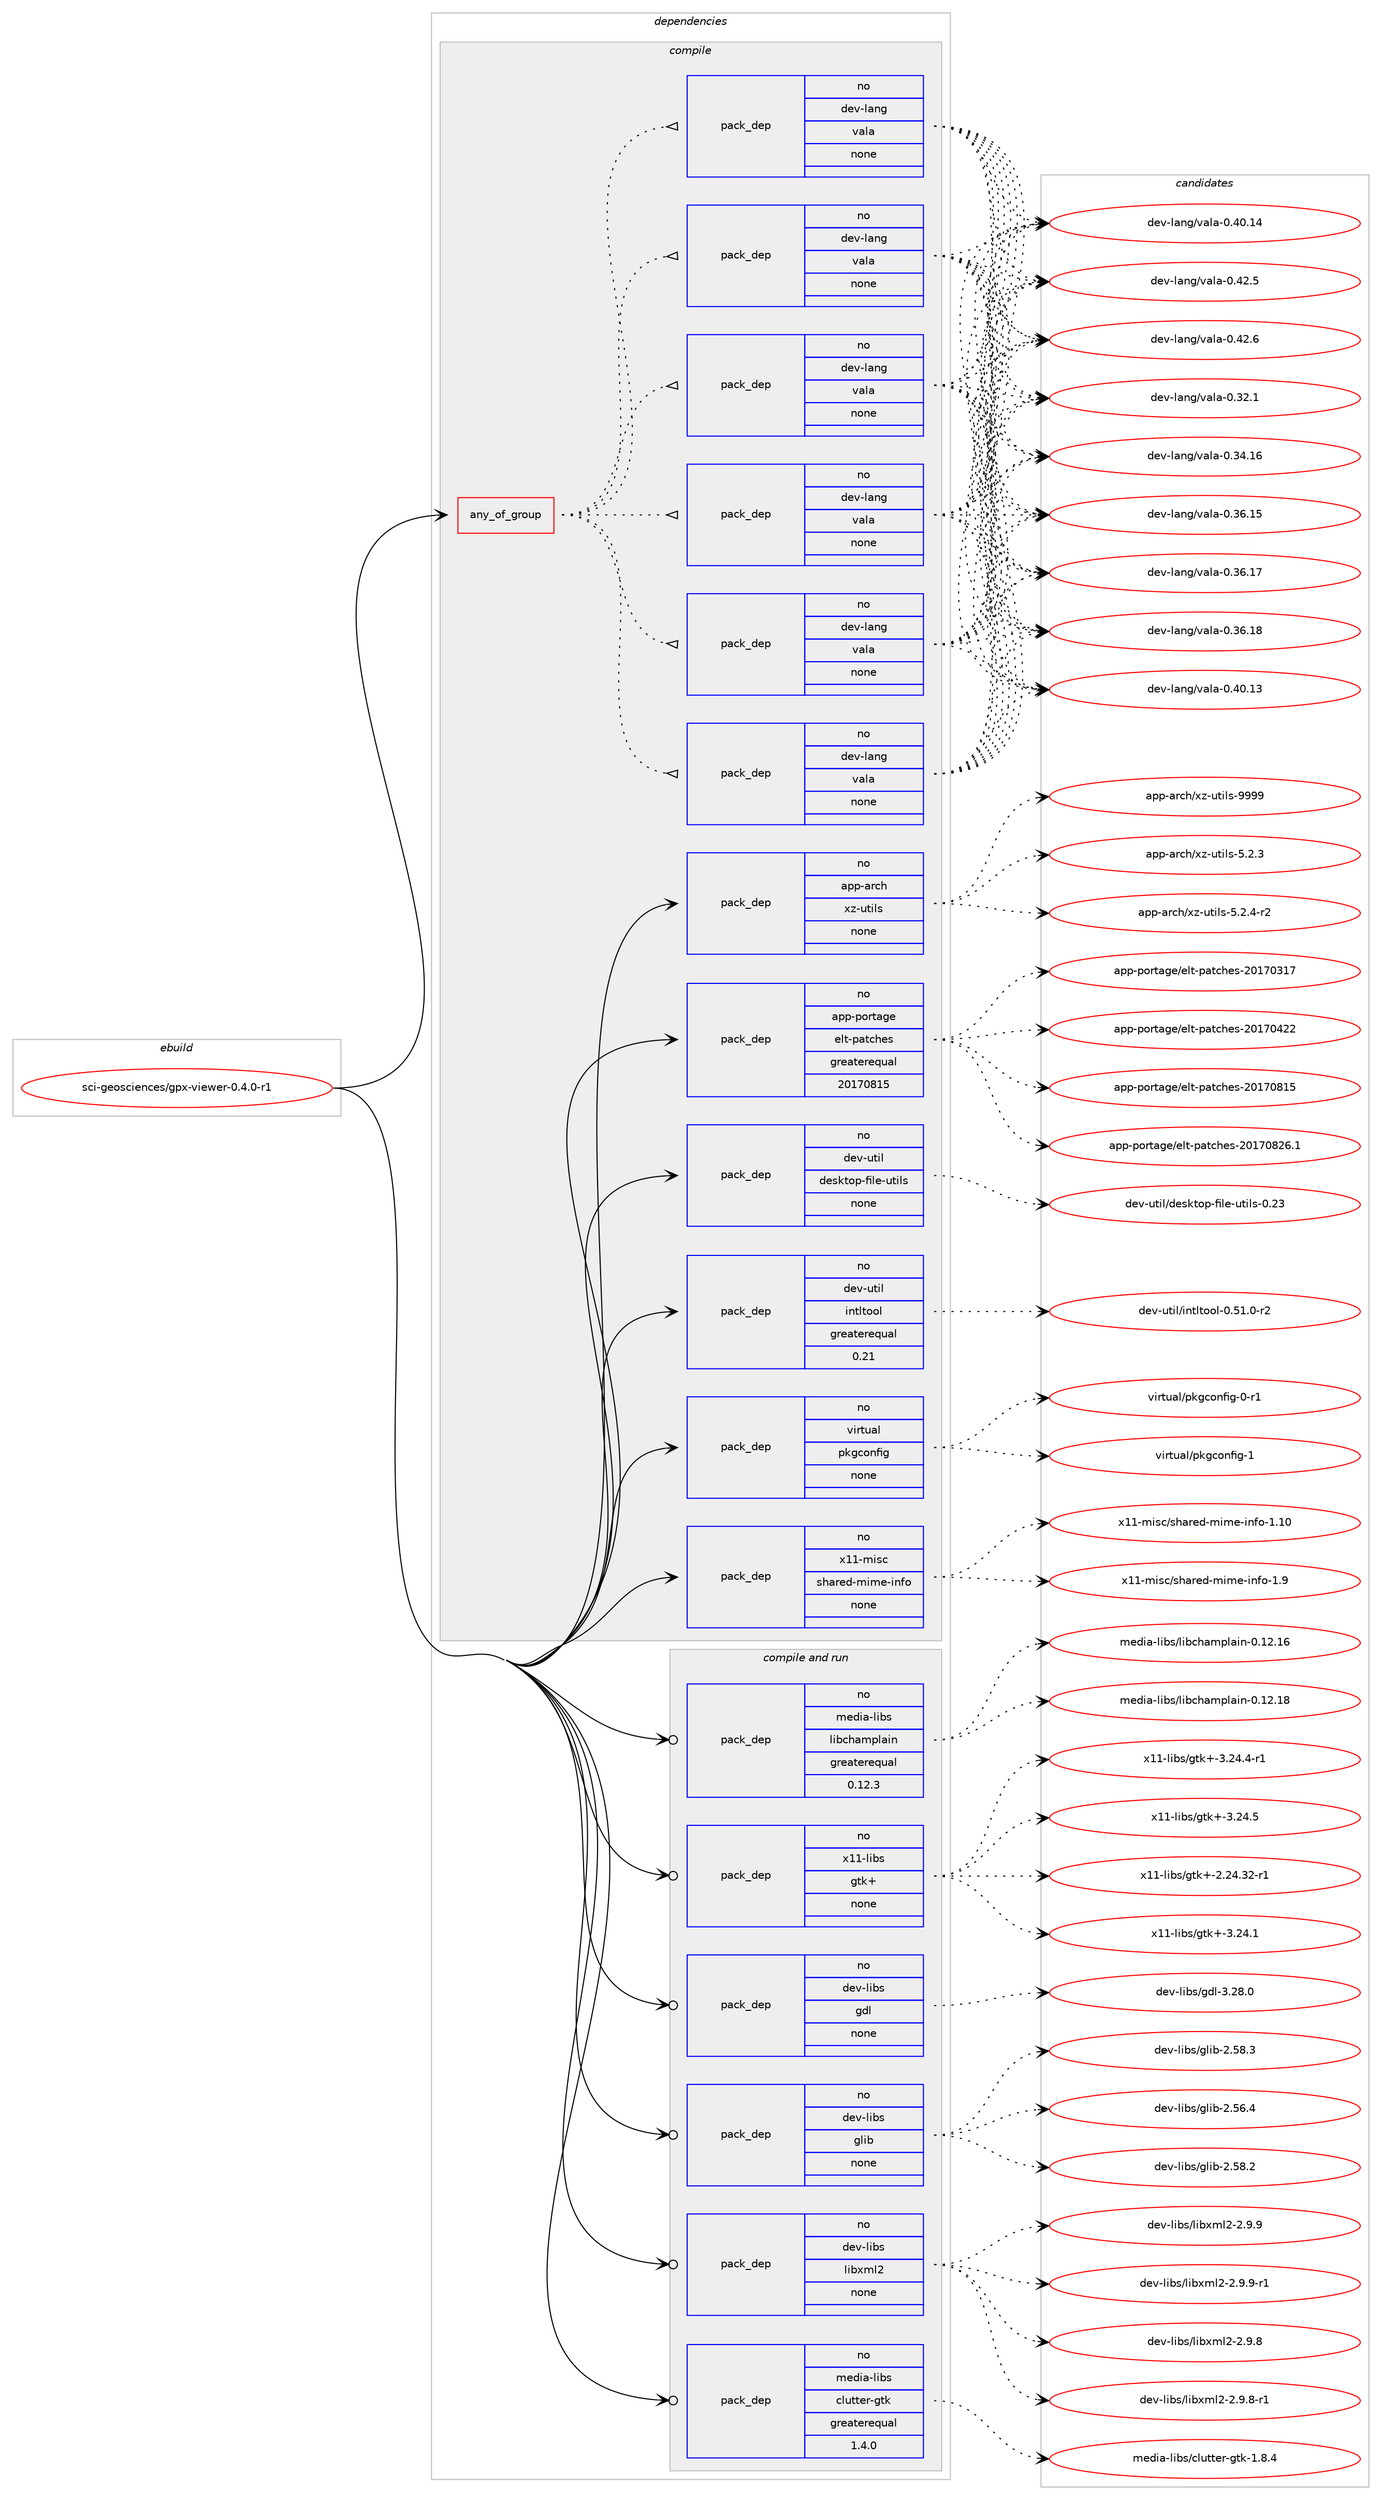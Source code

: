 digraph prolog {

# *************
# Graph options
# *************

newrank=true;
concentrate=true;
compound=true;
graph [rankdir=LR,fontname=Helvetica,fontsize=10,ranksep=1.5];#, ranksep=2.5, nodesep=0.2];
edge  [arrowhead=vee];
node  [fontname=Helvetica,fontsize=10];

# **********
# The ebuild
# **********

subgraph cluster_leftcol {
color=gray;
rank=same;
label=<<i>ebuild</i>>;
id [label="sci-geosciences/gpx-viewer-0.4.0-r1", color=red, width=4, href="../sci-geosciences/gpx-viewer-0.4.0-r1.svg"];
}

# ****************
# The dependencies
# ****************

subgraph cluster_midcol {
color=gray;
label=<<i>dependencies</i>>;
subgraph cluster_compile {
fillcolor="#eeeeee";
style=filled;
label=<<i>compile</i>>;
subgraph any26846 {
dependency1690598 [label=<<TABLE BORDER="0" CELLBORDER="1" CELLSPACING="0" CELLPADDING="4"><TR><TD CELLPADDING="10">any_of_group</TD></TR></TABLE>>, shape=none, color=red];subgraph pack1210154 {
dependency1690599 [label=<<TABLE BORDER="0" CELLBORDER="1" CELLSPACING="0" CELLPADDING="4" WIDTH="220"><TR><TD ROWSPAN="6" CELLPADDING="30">pack_dep</TD></TR><TR><TD WIDTH="110">no</TD></TR><TR><TD>dev-lang</TD></TR><TR><TD>vala</TD></TR><TR><TD>none</TD></TR><TR><TD></TD></TR></TABLE>>, shape=none, color=blue];
}
dependency1690598:e -> dependency1690599:w [weight=20,style="dotted",arrowhead="oinv"];
subgraph pack1210155 {
dependency1690600 [label=<<TABLE BORDER="0" CELLBORDER="1" CELLSPACING="0" CELLPADDING="4" WIDTH="220"><TR><TD ROWSPAN="6" CELLPADDING="30">pack_dep</TD></TR><TR><TD WIDTH="110">no</TD></TR><TR><TD>dev-lang</TD></TR><TR><TD>vala</TD></TR><TR><TD>none</TD></TR><TR><TD></TD></TR></TABLE>>, shape=none, color=blue];
}
dependency1690598:e -> dependency1690600:w [weight=20,style="dotted",arrowhead="oinv"];
subgraph pack1210156 {
dependency1690601 [label=<<TABLE BORDER="0" CELLBORDER="1" CELLSPACING="0" CELLPADDING="4" WIDTH="220"><TR><TD ROWSPAN="6" CELLPADDING="30">pack_dep</TD></TR><TR><TD WIDTH="110">no</TD></TR><TR><TD>dev-lang</TD></TR><TR><TD>vala</TD></TR><TR><TD>none</TD></TR><TR><TD></TD></TR></TABLE>>, shape=none, color=blue];
}
dependency1690598:e -> dependency1690601:w [weight=20,style="dotted",arrowhead="oinv"];
subgraph pack1210157 {
dependency1690602 [label=<<TABLE BORDER="0" CELLBORDER="1" CELLSPACING="0" CELLPADDING="4" WIDTH="220"><TR><TD ROWSPAN="6" CELLPADDING="30">pack_dep</TD></TR><TR><TD WIDTH="110">no</TD></TR><TR><TD>dev-lang</TD></TR><TR><TD>vala</TD></TR><TR><TD>none</TD></TR><TR><TD></TD></TR></TABLE>>, shape=none, color=blue];
}
dependency1690598:e -> dependency1690602:w [weight=20,style="dotted",arrowhead="oinv"];
subgraph pack1210158 {
dependency1690603 [label=<<TABLE BORDER="0" CELLBORDER="1" CELLSPACING="0" CELLPADDING="4" WIDTH="220"><TR><TD ROWSPAN="6" CELLPADDING="30">pack_dep</TD></TR><TR><TD WIDTH="110">no</TD></TR><TR><TD>dev-lang</TD></TR><TR><TD>vala</TD></TR><TR><TD>none</TD></TR><TR><TD></TD></TR></TABLE>>, shape=none, color=blue];
}
dependency1690598:e -> dependency1690603:w [weight=20,style="dotted",arrowhead="oinv"];
subgraph pack1210159 {
dependency1690604 [label=<<TABLE BORDER="0" CELLBORDER="1" CELLSPACING="0" CELLPADDING="4" WIDTH="220"><TR><TD ROWSPAN="6" CELLPADDING="30">pack_dep</TD></TR><TR><TD WIDTH="110">no</TD></TR><TR><TD>dev-lang</TD></TR><TR><TD>vala</TD></TR><TR><TD>none</TD></TR><TR><TD></TD></TR></TABLE>>, shape=none, color=blue];
}
dependency1690598:e -> dependency1690604:w [weight=20,style="dotted",arrowhead="oinv"];
}
id:e -> dependency1690598:w [weight=20,style="solid",arrowhead="vee"];
subgraph pack1210160 {
dependency1690605 [label=<<TABLE BORDER="0" CELLBORDER="1" CELLSPACING="0" CELLPADDING="4" WIDTH="220"><TR><TD ROWSPAN="6" CELLPADDING="30">pack_dep</TD></TR><TR><TD WIDTH="110">no</TD></TR><TR><TD>app-arch</TD></TR><TR><TD>xz-utils</TD></TR><TR><TD>none</TD></TR><TR><TD></TD></TR></TABLE>>, shape=none, color=blue];
}
id:e -> dependency1690605:w [weight=20,style="solid",arrowhead="vee"];
subgraph pack1210161 {
dependency1690606 [label=<<TABLE BORDER="0" CELLBORDER="1" CELLSPACING="0" CELLPADDING="4" WIDTH="220"><TR><TD ROWSPAN="6" CELLPADDING="30">pack_dep</TD></TR><TR><TD WIDTH="110">no</TD></TR><TR><TD>app-portage</TD></TR><TR><TD>elt-patches</TD></TR><TR><TD>greaterequal</TD></TR><TR><TD>20170815</TD></TR></TABLE>>, shape=none, color=blue];
}
id:e -> dependency1690606:w [weight=20,style="solid",arrowhead="vee"];
subgraph pack1210162 {
dependency1690607 [label=<<TABLE BORDER="0" CELLBORDER="1" CELLSPACING="0" CELLPADDING="4" WIDTH="220"><TR><TD ROWSPAN="6" CELLPADDING="30">pack_dep</TD></TR><TR><TD WIDTH="110">no</TD></TR><TR><TD>dev-util</TD></TR><TR><TD>desktop-file-utils</TD></TR><TR><TD>none</TD></TR><TR><TD></TD></TR></TABLE>>, shape=none, color=blue];
}
id:e -> dependency1690607:w [weight=20,style="solid",arrowhead="vee"];
subgraph pack1210163 {
dependency1690608 [label=<<TABLE BORDER="0" CELLBORDER="1" CELLSPACING="0" CELLPADDING="4" WIDTH="220"><TR><TD ROWSPAN="6" CELLPADDING="30">pack_dep</TD></TR><TR><TD WIDTH="110">no</TD></TR><TR><TD>dev-util</TD></TR><TR><TD>intltool</TD></TR><TR><TD>greaterequal</TD></TR><TR><TD>0.21</TD></TR></TABLE>>, shape=none, color=blue];
}
id:e -> dependency1690608:w [weight=20,style="solid",arrowhead="vee"];
subgraph pack1210164 {
dependency1690609 [label=<<TABLE BORDER="0" CELLBORDER="1" CELLSPACING="0" CELLPADDING="4" WIDTH="220"><TR><TD ROWSPAN="6" CELLPADDING="30">pack_dep</TD></TR><TR><TD WIDTH="110">no</TD></TR><TR><TD>virtual</TD></TR><TR><TD>pkgconfig</TD></TR><TR><TD>none</TD></TR><TR><TD></TD></TR></TABLE>>, shape=none, color=blue];
}
id:e -> dependency1690609:w [weight=20,style="solid",arrowhead="vee"];
subgraph pack1210165 {
dependency1690610 [label=<<TABLE BORDER="0" CELLBORDER="1" CELLSPACING="0" CELLPADDING="4" WIDTH="220"><TR><TD ROWSPAN="6" CELLPADDING="30">pack_dep</TD></TR><TR><TD WIDTH="110">no</TD></TR><TR><TD>x11-misc</TD></TR><TR><TD>shared-mime-info</TD></TR><TR><TD>none</TD></TR><TR><TD></TD></TR></TABLE>>, shape=none, color=blue];
}
id:e -> dependency1690610:w [weight=20,style="solid",arrowhead="vee"];
}
subgraph cluster_compileandrun {
fillcolor="#eeeeee";
style=filled;
label=<<i>compile and run</i>>;
subgraph pack1210166 {
dependency1690611 [label=<<TABLE BORDER="0" CELLBORDER="1" CELLSPACING="0" CELLPADDING="4" WIDTH="220"><TR><TD ROWSPAN="6" CELLPADDING="30">pack_dep</TD></TR><TR><TD WIDTH="110">no</TD></TR><TR><TD>dev-libs</TD></TR><TR><TD>gdl</TD></TR><TR><TD>none</TD></TR><TR><TD></TD></TR></TABLE>>, shape=none, color=blue];
}
id:e -> dependency1690611:w [weight=20,style="solid",arrowhead="odotvee"];
subgraph pack1210167 {
dependency1690612 [label=<<TABLE BORDER="0" CELLBORDER="1" CELLSPACING="0" CELLPADDING="4" WIDTH="220"><TR><TD ROWSPAN="6" CELLPADDING="30">pack_dep</TD></TR><TR><TD WIDTH="110">no</TD></TR><TR><TD>dev-libs</TD></TR><TR><TD>glib</TD></TR><TR><TD>none</TD></TR><TR><TD></TD></TR></TABLE>>, shape=none, color=blue];
}
id:e -> dependency1690612:w [weight=20,style="solid",arrowhead="odotvee"];
subgraph pack1210168 {
dependency1690613 [label=<<TABLE BORDER="0" CELLBORDER="1" CELLSPACING="0" CELLPADDING="4" WIDTH="220"><TR><TD ROWSPAN="6" CELLPADDING="30">pack_dep</TD></TR><TR><TD WIDTH="110">no</TD></TR><TR><TD>dev-libs</TD></TR><TR><TD>libxml2</TD></TR><TR><TD>none</TD></TR><TR><TD></TD></TR></TABLE>>, shape=none, color=blue];
}
id:e -> dependency1690613:w [weight=20,style="solid",arrowhead="odotvee"];
subgraph pack1210169 {
dependency1690614 [label=<<TABLE BORDER="0" CELLBORDER="1" CELLSPACING="0" CELLPADDING="4" WIDTH="220"><TR><TD ROWSPAN="6" CELLPADDING="30">pack_dep</TD></TR><TR><TD WIDTH="110">no</TD></TR><TR><TD>media-libs</TD></TR><TR><TD>clutter-gtk</TD></TR><TR><TD>greaterequal</TD></TR><TR><TD>1.4.0</TD></TR></TABLE>>, shape=none, color=blue];
}
id:e -> dependency1690614:w [weight=20,style="solid",arrowhead="odotvee"];
subgraph pack1210170 {
dependency1690615 [label=<<TABLE BORDER="0" CELLBORDER="1" CELLSPACING="0" CELLPADDING="4" WIDTH="220"><TR><TD ROWSPAN="6" CELLPADDING="30">pack_dep</TD></TR><TR><TD WIDTH="110">no</TD></TR><TR><TD>media-libs</TD></TR><TR><TD>libchamplain</TD></TR><TR><TD>greaterequal</TD></TR><TR><TD>0.12.3</TD></TR></TABLE>>, shape=none, color=blue];
}
id:e -> dependency1690615:w [weight=20,style="solid",arrowhead="odotvee"];
subgraph pack1210171 {
dependency1690616 [label=<<TABLE BORDER="0" CELLBORDER="1" CELLSPACING="0" CELLPADDING="4" WIDTH="220"><TR><TD ROWSPAN="6" CELLPADDING="30">pack_dep</TD></TR><TR><TD WIDTH="110">no</TD></TR><TR><TD>x11-libs</TD></TR><TR><TD>gtk+</TD></TR><TR><TD>none</TD></TR><TR><TD></TD></TR></TABLE>>, shape=none, color=blue];
}
id:e -> dependency1690616:w [weight=20,style="solid",arrowhead="odotvee"];
}
subgraph cluster_run {
fillcolor="#eeeeee";
style=filled;
label=<<i>run</i>>;
}
}

# **************
# The candidates
# **************

subgraph cluster_choices {
rank=same;
color=gray;
label=<<i>candidates</i>>;

subgraph choice1210154 {
color=black;
nodesep=1;
choice100101118451089711010347118971089745484651504649 [label="dev-lang/vala-0.32.1", color=red, width=4,href="../dev-lang/vala-0.32.1.svg"];
choice10010111845108971101034711897108974548465152464954 [label="dev-lang/vala-0.34.16", color=red, width=4,href="../dev-lang/vala-0.34.16.svg"];
choice10010111845108971101034711897108974548465154464953 [label="dev-lang/vala-0.36.15", color=red, width=4,href="../dev-lang/vala-0.36.15.svg"];
choice10010111845108971101034711897108974548465154464955 [label="dev-lang/vala-0.36.17", color=red, width=4,href="../dev-lang/vala-0.36.17.svg"];
choice10010111845108971101034711897108974548465154464956 [label="dev-lang/vala-0.36.18", color=red, width=4,href="../dev-lang/vala-0.36.18.svg"];
choice10010111845108971101034711897108974548465248464951 [label="dev-lang/vala-0.40.13", color=red, width=4,href="../dev-lang/vala-0.40.13.svg"];
choice10010111845108971101034711897108974548465248464952 [label="dev-lang/vala-0.40.14", color=red, width=4,href="../dev-lang/vala-0.40.14.svg"];
choice100101118451089711010347118971089745484652504653 [label="dev-lang/vala-0.42.5", color=red, width=4,href="../dev-lang/vala-0.42.5.svg"];
choice100101118451089711010347118971089745484652504654 [label="dev-lang/vala-0.42.6", color=red, width=4,href="../dev-lang/vala-0.42.6.svg"];
dependency1690599:e -> choice100101118451089711010347118971089745484651504649:w [style=dotted,weight="100"];
dependency1690599:e -> choice10010111845108971101034711897108974548465152464954:w [style=dotted,weight="100"];
dependency1690599:e -> choice10010111845108971101034711897108974548465154464953:w [style=dotted,weight="100"];
dependency1690599:e -> choice10010111845108971101034711897108974548465154464955:w [style=dotted,weight="100"];
dependency1690599:e -> choice10010111845108971101034711897108974548465154464956:w [style=dotted,weight="100"];
dependency1690599:e -> choice10010111845108971101034711897108974548465248464951:w [style=dotted,weight="100"];
dependency1690599:e -> choice10010111845108971101034711897108974548465248464952:w [style=dotted,weight="100"];
dependency1690599:e -> choice100101118451089711010347118971089745484652504653:w [style=dotted,weight="100"];
dependency1690599:e -> choice100101118451089711010347118971089745484652504654:w [style=dotted,weight="100"];
}
subgraph choice1210155 {
color=black;
nodesep=1;
choice100101118451089711010347118971089745484651504649 [label="dev-lang/vala-0.32.1", color=red, width=4,href="../dev-lang/vala-0.32.1.svg"];
choice10010111845108971101034711897108974548465152464954 [label="dev-lang/vala-0.34.16", color=red, width=4,href="../dev-lang/vala-0.34.16.svg"];
choice10010111845108971101034711897108974548465154464953 [label="dev-lang/vala-0.36.15", color=red, width=4,href="../dev-lang/vala-0.36.15.svg"];
choice10010111845108971101034711897108974548465154464955 [label="dev-lang/vala-0.36.17", color=red, width=4,href="../dev-lang/vala-0.36.17.svg"];
choice10010111845108971101034711897108974548465154464956 [label="dev-lang/vala-0.36.18", color=red, width=4,href="../dev-lang/vala-0.36.18.svg"];
choice10010111845108971101034711897108974548465248464951 [label="dev-lang/vala-0.40.13", color=red, width=4,href="../dev-lang/vala-0.40.13.svg"];
choice10010111845108971101034711897108974548465248464952 [label="dev-lang/vala-0.40.14", color=red, width=4,href="../dev-lang/vala-0.40.14.svg"];
choice100101118451089711010347118971089745484652504653 [label="dev-lang/vala-0.42.5", color=red, width=4,href="../dev-lang/vala-0.42.5.svg"];
choice100101118451089711010347118971089745484652504654 [label="dev-lang/vala-0.42.6", color=red, width=4,href="../dev-lang/vala-0.42.6.svg"];
dependency1690600:e -> choice100101118451089711010347118971089745484651504649:w [style=dotted,weight="100"];
dependency1690600:e -> choice10010111845108971101034711897108974548465152464954:w [style=dotted,weight="100"];
dependency1690600:e -> choice10010111845108971101034711897108974548465154464953:w [style=dotted,weight="100"];
dependency1690600:e -> choice10010111845108971101034711897108974548465154464955:w [style=dotted,weight="100"];
dependency1690600:e -> choice10010111845108971101034711897108974548465154464956:w [style=dotted,weight="100"];
dependency1690600:e -> choice10010111845108971101034711897108974548465248464951:w [style=dotted,weight="100"];
dependency1690600:e -> choice10010111845108971101034711897108974548465248464952:w [style=dotted,weight="100"];
dependency1690600:e -> choice100101118451089711010347118971089745484652504653:w [style=dotted,weight="100"];
dependency1690600:e -> choice100101118451089711010347118971089745484652504654:w [style=dotted,weight="100"];
}
subgraph choice1210156 {
color=black;
nodesep=1;
choice100101118451089711010347118971089745484651504649 [label="dev-lang/vala-0.32.1", color=red, width=4,href="../dev-lang/vala-0.32.1.svg"];
choice10010111845108971101034711897108974548465152464954 [label="dev-lang/vala-0.34.16", color=red, width=4,href="../dev-lang/vala-0.34.16.svg"];
choice10010111845108971101034711897108974548465154464953 [label="dev-lang/vala-0.36.15", color=red, width=4,href="../dev-lang/vala-0.36.15.svg"];
choice10010111845108971101034711897108974548465154464955 [label="dev-lang/vala-0.36.17", color=red, width=4,href="../dev-lang/vala-0.36.17.svg"];
choice10010111845108971101034711897108974548465154464956 [label="dev-lang/vala-0.36.18", color=red, width=4,href="../dev-lang/vala-0.36.18.svg"];
choice10010111845108971101034711897108974548465248464951 [label="dev-lang/vala-0.40.13", color=red, width=4,href="../dev-lang/vala-0.40.13.svg"];
choice10010111845108971101034711897108974548465248464952 [label="dev-lang/vala-0.40.14", color=red, width=4,href="../dev-lang/vala-0.40.14.svg"];
choice100101118451089711010347118971089745484652504653 [label="dev-lang/vala-0.42.5", color=red, width=4,href="../dev-lang/vala-0.42.5.svg"];
choice100101118451089711010347118971089745484652504654 [label="dev-lang/vala-0.42.6", color=red, width=4,href="../dev-lang/vala-0.42.6.svg"];
dependency1690601:e -> choice100101118451089711010347118971089745484651504649:w [style=dotted,weight="100"];
dependency1690601:e -> choice10010111845108971101034711897108974548465152464954:w [style=dotted,weight="100"];
dependency1690601:e -> choice10010111845108971101034711897108974548465154464953:w [style=dotted,weight="100"];
dependency1690601:e -> choice10010111845108971101034711897108974548465154464955:w [style=dotted,weight="100"];
dependency1690601:e -> choice10010111845108971101034711897108974548465154464956:w [style=dotted,weight="100"];
dependency1690601:e -> choice10010111845108971101034711897108974548465248464951:w [style=dotted,weight="100"];
dependency1690601:e -> choice10010111845108971101034711897108974548465248464952:w [style=dotted,weight="100"];
dependency1690601:e -> choice100101118451089711010347118971089745484652504653:w [style=dotted,weight="100"];
dependency1690601:e -> choice100101118451089711010347118971089745484652504654:w [style=dotted,weight="100"];
}
subgraph choice1210157 {
color=black;
nodesep=1;
choice100101118451089711010347118971089745484651504649 [label="dev-lang/vala-0.32.1", color=red, width=4,href="../dev-lang/vala-0.32.1.svg"];
choice10010111845108971101034711897108974548465152464954 [label="dev-lang/vala-0.34.16", color=red, width=4,href="../dev-lang/vala-0.34.16.svg"];
choice10010111845108971101034711897108974548465154464953 [label="dev-lang/vala-0.36.15", color=red, width=4,href="../dev-lang/vala-0.36.15.svg"];
choice10010111845108971101034711897108974548465154464955 [label="dev-lang/vala-0.36.17", color=red, width=4,href="../dev-lang/vala-0.36.17.svg"];
choice10010111845108971101034711897108974548465154464956 [label="dev-lang/vala-0.36.18", color=red, width=4,href="../dev-lang/vala-0.36.18.svg"];
choice10010111845108971101034711897108974548465248464951 [label="dev-lang/vala-0.40.13", color=red, width=4,href="../dev-lang/vala-0.40.13.svg"];
choice10010111845108971101034711897108974548465248464952 [label="dev-lang/vala-0.40.14", color=red, width=4,href="../dev-lang/vala-0.40.14.svg"];
choice100101118451089711010347118971089745484652504653 [label="dev-lang/vala-0.42.5", color=red, width=4,href="../dev-lang/vala-0.42.5.svg"];
choice100101118451089711010347118971089745484652504654 [label="dev-lang/vala-0.42.6", color=red, width=4,href="../dev-lang/vala-0.42.6.svg"];
dependency1690602:e -> choice100101118451089711010347118971089745484651504649:w [style=dotted,weight="100"];
dependency1690602:e -> choice10010111845108971101034711897108974548465152464954:w [style=dotted,weight="100"];
dependency1690602:e -> choice10010111845108971101034711897108974548465154464953:w [style=dotted,weight="100"];
dependency1690602:e -> choice10010111845108971101034711897108974548465154464955:w [style=dotted,weight="100"];
dependency1690602:e -> choice10010111845108971101034711897108974548465154464956:w [style=dotted,weight="100"];
dependency1690602:e -> choice10010111845108971101034711897108974548465248464951:w [style=dotted,weight="100"];
dependency1690602:e -> choice10010111845108971101034711897108974548465248464952:w [style=dotted,weight="100"];
dependency1690602:e -> choice100101118451089711010347118971089745484652504653:w [style=dotted,weight="100"];
dependency1690602:e -> choice100101118451089711010347118971089745484652504654:w [style=dotted,weight="100"];
}
subgraph choice1210158 {
color=black;
nodesep=1;
choice100101118451089711010347118971089745484651504649 [label="dev-lang/vala-0.32.1", color=red, width=4,href="../dev-lang/vala-0.32.1.svg"];
choice10010111845108971101034711897108974548465152464954 [label="dev-lang/vala-0.34.16", color=red, width=4,href="../dev-lang/vala-0.34.16.svg"];
choice10010111845108971101034711897108974548465154464953 [label="dev-lang/vala-0.36.15", color=red, width=4,href="../dev-lang/vala-0.36.15.svg"];
choice10010111845108971101034711897108974548465154464955 [label="dev-lang/vala-0.36.17", color=red, width=4,href="../dev-lang/vala-0.36.17.svg"];
choice10010111845108971101034711897108974548465154464956 [label="dev-lang/vala-0.36.18", color=red, width=4,href="../dev-lang/vala-0.36.18.svg"];
choice10010111845108971101034711897108974548465248464951 [label="dev-lang/vala-0.40.13", color=red, width=4,href="../dev-lang/vala-0.40.13.svg"];
choice10010111845108971101034711897108974548465248464952 [label="dev-lang/vala-0.40.14", color=red, width=4,href="../dev-lang/vala-0.40.14.svg"];
choice100101118451089711010347118971089745484652504653 [label="dev-lang/vala-0.42.5", color=red, width=4,href="../dev-lang/vala-0.42.5.svg"];
choice100101118451089711010347118971089745484652504654 [label="dev-lang/vala-0.42.6", color=red, width=4,href="../dev-lang/vala-0.42.6.svg"];
dependency1690603:e -> choice100101118451089711010347118971089745484651504649:w [style=dotted,weight="100"];
dependency1690603:e -> choice10010111845108971101034711897108974548465152464954:w [style=dotted,weight="100"];
dependency1690603:e -> choice10010111845108971101034711897108974548465154464953:w [style=dotted,weight="100"];
dependency1690603:e -> choice10010111845108971101034711897108974548465154464955:w [style=dotted,weight="100"];
dependency1690603:e -> choice10010111845108971101034711897108974548465154464956:w [style=dotted,weight="100"];
dependency1690603:e -> choice10010111845108971101034711897108974548465248464951:w [style=dotted,weight="100"];
dependency1690603:e -> choice10010111845108971101034711897108974548465248464952:w [style=dotted,weight="100"];
dependency1690603:e -> choice100101118451089711010347118971089745484652504653:w [style=dotted,weight="100"];
dependency1690603:e -> choice100101118451089711010347118971089745484652504654:w [style=dotted,weight="100"];
}
subgraph choice1210159 {
color=black;
nodesep=1;
choice100101118451089711010347118971089745484651504649 [label="dev-lang/vala-0.32.1", color=red, width=4,href="../dev-lang/vala-0.32.1.svg"];
choice10010111845108971101034711897108974548465152464954 [label="dev-lang/vala-0.34.16", color=red, width=4,href="../dev-lang/vala-0.34.16.svg"];
choice10010111845108971101034711897108974548465154464953 [label="dev-lang/vala-0.36.15", color=red, width=4,href="../dev-lang/vala-0.36.15.svg"];
choice10010111845108971101034711897108974548465154464955 [label="dev-lang/vala-0.36.17", color=red, width=4,href="../dev-lang/vala-0.36.17.svg"];
choice10010111845108971101034711897108974548465154464956 [label="dev-lang/vala-0.36.18", color=red, width=4,href="../dev-lang/vala-0.36.18.svg"];
choice10010111845108971101034711897108974548465248464951 [label="dev-lang/vala-0.40.13", color=red, width=4,href="../dev-lang/vala-0.40.13.svg"];
choice10010111845108971101034711897108974548465248464952 [label="dev-lang/vala-0.40.14", color=red, width=4,href="../dev-lang/vala-0.40.14.svg"];
choice100101118451089711010347118971089745484652504653 [label="dev-lang/vala-0.42.5", color=red, width=4,href="../dev-lang/vala-0.42.5.svg"];
choice100101118451089711010347118971089745484652504654 [label="dev-lang/vala-0.42.6", color=red, width=4,href="../dev-lang/vala-0.42.6.svg"];
dependency1690604:e -> choice100101118451089711010347118971089745484651504649:w [style=dotted,weight="100"];
dependency1690604:e -> choice10010111845108971101034711897108974548465152464954:w [style=dotted,weight="100"];
dependency1690604:e -> choice10010111845108971101034711897108974548465154464953:w [style=dotted,weight="100"];
dependency1690604:e -> choice10010111845108971101034711897108974548465154464955:w [style=dotted,weight="100"];
dependency1690604:e -> choice10010111845108971101034711897108974548465154464956:w [style=dotted,weight="100"];
dependency1690604:e -> choice10010111845108971101034711897108974548465248464951:w [style=dotted,weight="100"];
dependency1690604:e -> choice10010111845108971101034711897108974548465248464952:w [style=dotted,weight="100"];
dependency1690604:e -> choice100101118451089711010347118971089745484652504653:w [style=dotted,weight="100"];
dependency1690604:e -> choice100101118451089711010347118971089745484652504654:w [style=dotted,weight="100"];
}
subgraph choice1210160 {
color=black;
nodesep=1;
choice971121124597114991044712012245117116105108115455346504651 [label="app-arch/xz-utils-5.2.3", color=red, width=4,href="../app-arch/xz-utils-5.2.3.svg"];
choice9711211245971149910447120122451171161051081154553465046524511450 [label="app-arch/xz-utils-5.2.4-r2", color=red, width=4,href="../app-arch/xz-utils-5.2.4-r2.svg"];
choice9711211245971149910447120122451171161051081154557575757 [label="app-arch/xz-utils-9999", color=red, width=4,href="../app-arch/xz-utils-9999.svg"];
dependency1690605:e -> choice971121124597114991044712012245117116105108115455346504651:w [style=dotted,weight="100"];
dependency1690605:e -> choice9711211245971149910447120122451171161051081154553465046524511450:w [style=dotted,weight="100"];
dependency1690605:e -> choice9711211245971149910447120122451171161051081154557575757:w [style=dotted,weight="100"];
}
subgraph choice1210161 {
color=black;
nodesep=1;
choice97112112451121111141169710310147101108116451129711699104101115455048495548514955 [label="app-portage/elt-patches-20170317", color=red, width=4,href="../app-portage/elt-patches-20170317.svg"];
choice97112112451121111141169710310147101108116451129711699104101115455048495548525050 [label="app-portage/elt-patches-20170422", color=red, width=4,href="../app-portage/elt-patches-20170422.svg"];
choice97112112451121111141169710310147101108116451129711699104101115455048495548564953 [label="app-portage/elt-patches-20170815", color=red, width=4,href="../app-portage/elt-patches-20170815.svg"];
choice971121124511211111411697103101471011081164511297116991041011154550484955485650544649 [label="app-portage/elt-patches-20170826.1", color=red, width=4,href="../app-portage/elt-patches-20170826.1.svg"];
dependency1690606:e -> choice97112112451121111141169710310147101108116451129711699104101115455048495548514955:w [style=dotted,weight="100"];
dependency1690606:e -> choice97112112451121111141169710310147101108116451129711699104101115455048495548525050:w [style=dotted,weight="100"];
dependency1690606:e -> choice97112112451121111141169710310147101108116451129711699104101115455048495548564953:w [style=dotted,weight="100"];
dependency1690606:e -> choice971121124511211111411697103101471011081164511297116991041011154550484955485650544649:w [style=dotted,weight="100"];
}
subgraph choice1210162 {
color=black;
nodesep=1;
choice100101118451171161051084710010111510711611111245102105108101451171161051081154548465051 [label="dev-util/desktop-file-utils-0.23", color=red, width=4,href="../dev-util/desktop-file-utils-0.23.svg"];
dependency1690607:e -> choice100101118451171161051084710010111510711611111245102105108101451171161051081154548465051:w [style=dotted,weight="100"];
}
subgraph choice1210163 {
color=black;
nodesep=1;
choice1001011184511711610510847105110116108116111111108454846534946484511450 [label="dev-util/intltool-0.51.0-r2", color=red, width=4,href="../dev-util/intltool-0.51.0-r2.svg"];
dependency1690608:e -> choice1001011184511711610510847105110116108116111111108454846534946484511450:w [style=dotted,weight="100"];
}
subgraph choice1210164 {
color=black;
nodesep=1;
choice11810511411611797108471121071039911111010210510345484511449 [label="virtual/pkgconfig-0-r1", color=red, width=4,href="../virtual/pkgconfig-0-r1.svg"];
choice1181051141161179710847112107103991111101021051034549 [label="virtual/pkgconfig-1", color=red, width=4,href="../virtual/pkgconfig-1.svg"];
dependency1690609:e -> choice11810511411611797108471121071039911111010210510345484511449:w [style=dotted,weight="100"];
dependency1690609:e -> choice1181051141161179710847112107103991111101021051034549:w [style=dotted,weight="100"];
}
subgraph choice1210165 {
color=black;
nodesep=1;
choice12049494510910511599471151049711410110045109105109101451051101021114549464948 [label="x11-misc/shared-mime-info-1.10", color=red, width=4,href="../x11-misc/shared-mime-info-1.10.svg"];
choice120494945109105115994711510497114101100451091051091014510511010211145494657 [label="x11-misc/shared-mime-info-1.9", color=red, width=4,href="../x11-misc/shared-mime-info-1.9.svg"];
dependency1690610:e -> choice12049494510910511599471151049711410110045109105109101451051101021114549464948:w [style=dotted,weight="100"];
dependency1690610:e -> choice120494945109105115994711510497114101100451091051091014510511010211145494657:w [style=dotted,weight="100"];
}
subgraph choice1210166 {
color=black;
nodesep=1;
choice10010111845108105981154710310010845514650564648 [label="dev-libs/gdl-3.28.0", color=red, width=4,href="../dev-libs/gdl-3.28.0.svg"];
dependency1690611:e -> choice10010111845108105981154710310010845514650564648:w [style=dotted,weight="100"];
}
subgraph choice1210167 {
color=black;
nodesep=1;
choice1001011184510810598115471031081059845504653544652 [label="dev-libs/glib-2.56.4", color=red, width=4,href="../dev-libs/glib-2.56.4.svg"];
choice1001011184510810598115471031081059845504653564650 [label="dev-libs/glib-2.58.2", color=red, width=4,href="../dev-libs/glib-2.58.2.svg"];
choice1001011184510810598115471031081059845504653564651 [label="dev-libs/glib-2.58.3", color=red, width=4,href="../dev-libs/glib-2.58.3.svg"];
dependency1690612:e -> choice1001011184510810598115471031081059845504653544652:w [style=dotted,weight="100"];
dependency1690612:e -> choice1001011184510810598115471031081059845504653564650:w [style=dotted,weight="100"];
dependency1690612:e -> choice1001011184510810598115471031081059845504653564651:w [style=dotted,weight="100"];
}
subgraph choice1210168 {
color=black;
nodesep=1;
choice1001011184510810598115471081059812010910850455046574656 [label="dev-libs/libxml2-2.9.8", color=red, width=4,href="../dev-libs/libxml2-2.9.8.svg"];
choice10010111845108105981154710810598120109108504550465746564511449 [label="dev-libs/libxml2-2.9.8-r1", color=red, width=4,href="../dev-libs/libxml2-2.9.8-r1.svg"];
choice1001011184510810598115471081059812010910850455046574657 [label="dev-libs/libxml2-2.9.9", color=red, width=4,href="../dev-libs/libxml2-2.9.9.svg"];
choice10010111845108105981154710810598120109108504550465746574511449 [label="dev-libs/libxml2-2.9.9-r1", color=red, width=4,href="../dev-libs/libxml2-2.9.9-r1.svg"];
dependency1690613:e -> choice1001011184510810598115471081059812010910850455046574656:w [style=dotted,weight="100"];
dependency1690613:e -> choice10010111845108105981154710810598120109108504550465746564511449:w [style=dotted,weight="100"];
dependency1690613:e -> choice1001011184510810598115471081059812010910850455046574657:w [style=dotted,weight="100"];
dependency1690613:e -> choice10010111845108105981154710810598120109108504550465746574511449:w [style=dotted,weight="100"];
}
subgraph choice1210169 {
color=black;
nodesep=1;
choice109101100105974510810598115479910811711611610111445103116107454946564652 [label="media-libs/clutter-gtk-1.8.4", color=red, width=4,href="../media-libs/clutter-gtk-1.8.4.svg"];
dependency1690614:e -> choice109101100105974510810598115479910811711611610111445103116107454946564652:w [style=dotted,weight="100"];
}
subgraph choice1210170 {
color=black;
nodesep=1;
choice10910110010597451081059811547108105989910497109112108971051104548464950464954 [label="media-libs/libchamplain-0.12.16", color=red, width=4,href="../media-libs/libchamplain-0.12.16.svg"];
choice10910110010597451081059811547108105989910497109112108971051104548464950464956 [label="media-libs/libchamplain-0.12.18", color=red, width=4,href="../media-libs/libchamplain-0.12.18.svg"];
dependency1690615:e -> choice10910110010597451081059811547108105989910497109112108971051104548464950464954:w [style=dotted,weight="100"];
dependency1690615:e -> choice10910110010597451081059811547108105989910497109112108971051104548464950464956:w [style=dotted,weight="100"];
}
subgraph choice1210171 {
color=black;
nodesep=1;
choice12049494510810598115471031161074345504650524651504511449 [label="x11-libs/gtk+-2.24.32-r1", color=red, width=4,href="../x11-libs/gtk+-2.24.32-r1.svg"];
choice12049494510810598115471031161074345514650524649 [label="x11-libs/gtk+-3.24.1", color=red, width=4,href="../x11-libs/gtk+-3.24.1.svg"];
choice120494945108105981154710311610743455146505246524511449 [label="x11-libs/gtk+-3.24.4-r1", color=red, width=4,href="../x11-libs/gtk+-3.24.4-r1.svg"];
choice12049494510810598115471031161074345514650524653 [label="x11-libs/gtk+-3.24.5", color=red, width=4,href="../x11-libs/gtk+-3.24.5.svg"];
dependency1690616:e -> choice12049494510810598115471031161074345504650524651504511449:w [style=dotted,weight="100"];
dependency1690616:e -> choice12049494510810598115471031161074345514650524649:w [style=dotted,weight="100"];
dependency1690616:e -> choice120494945108105981154710311610743455146505246524511449:w [style=dotted,weight="100"];
dependency1690616:e -> choice12049494510810598115471031161074345514650524653:w [style=dotted,weight="100"];
}
}

}
